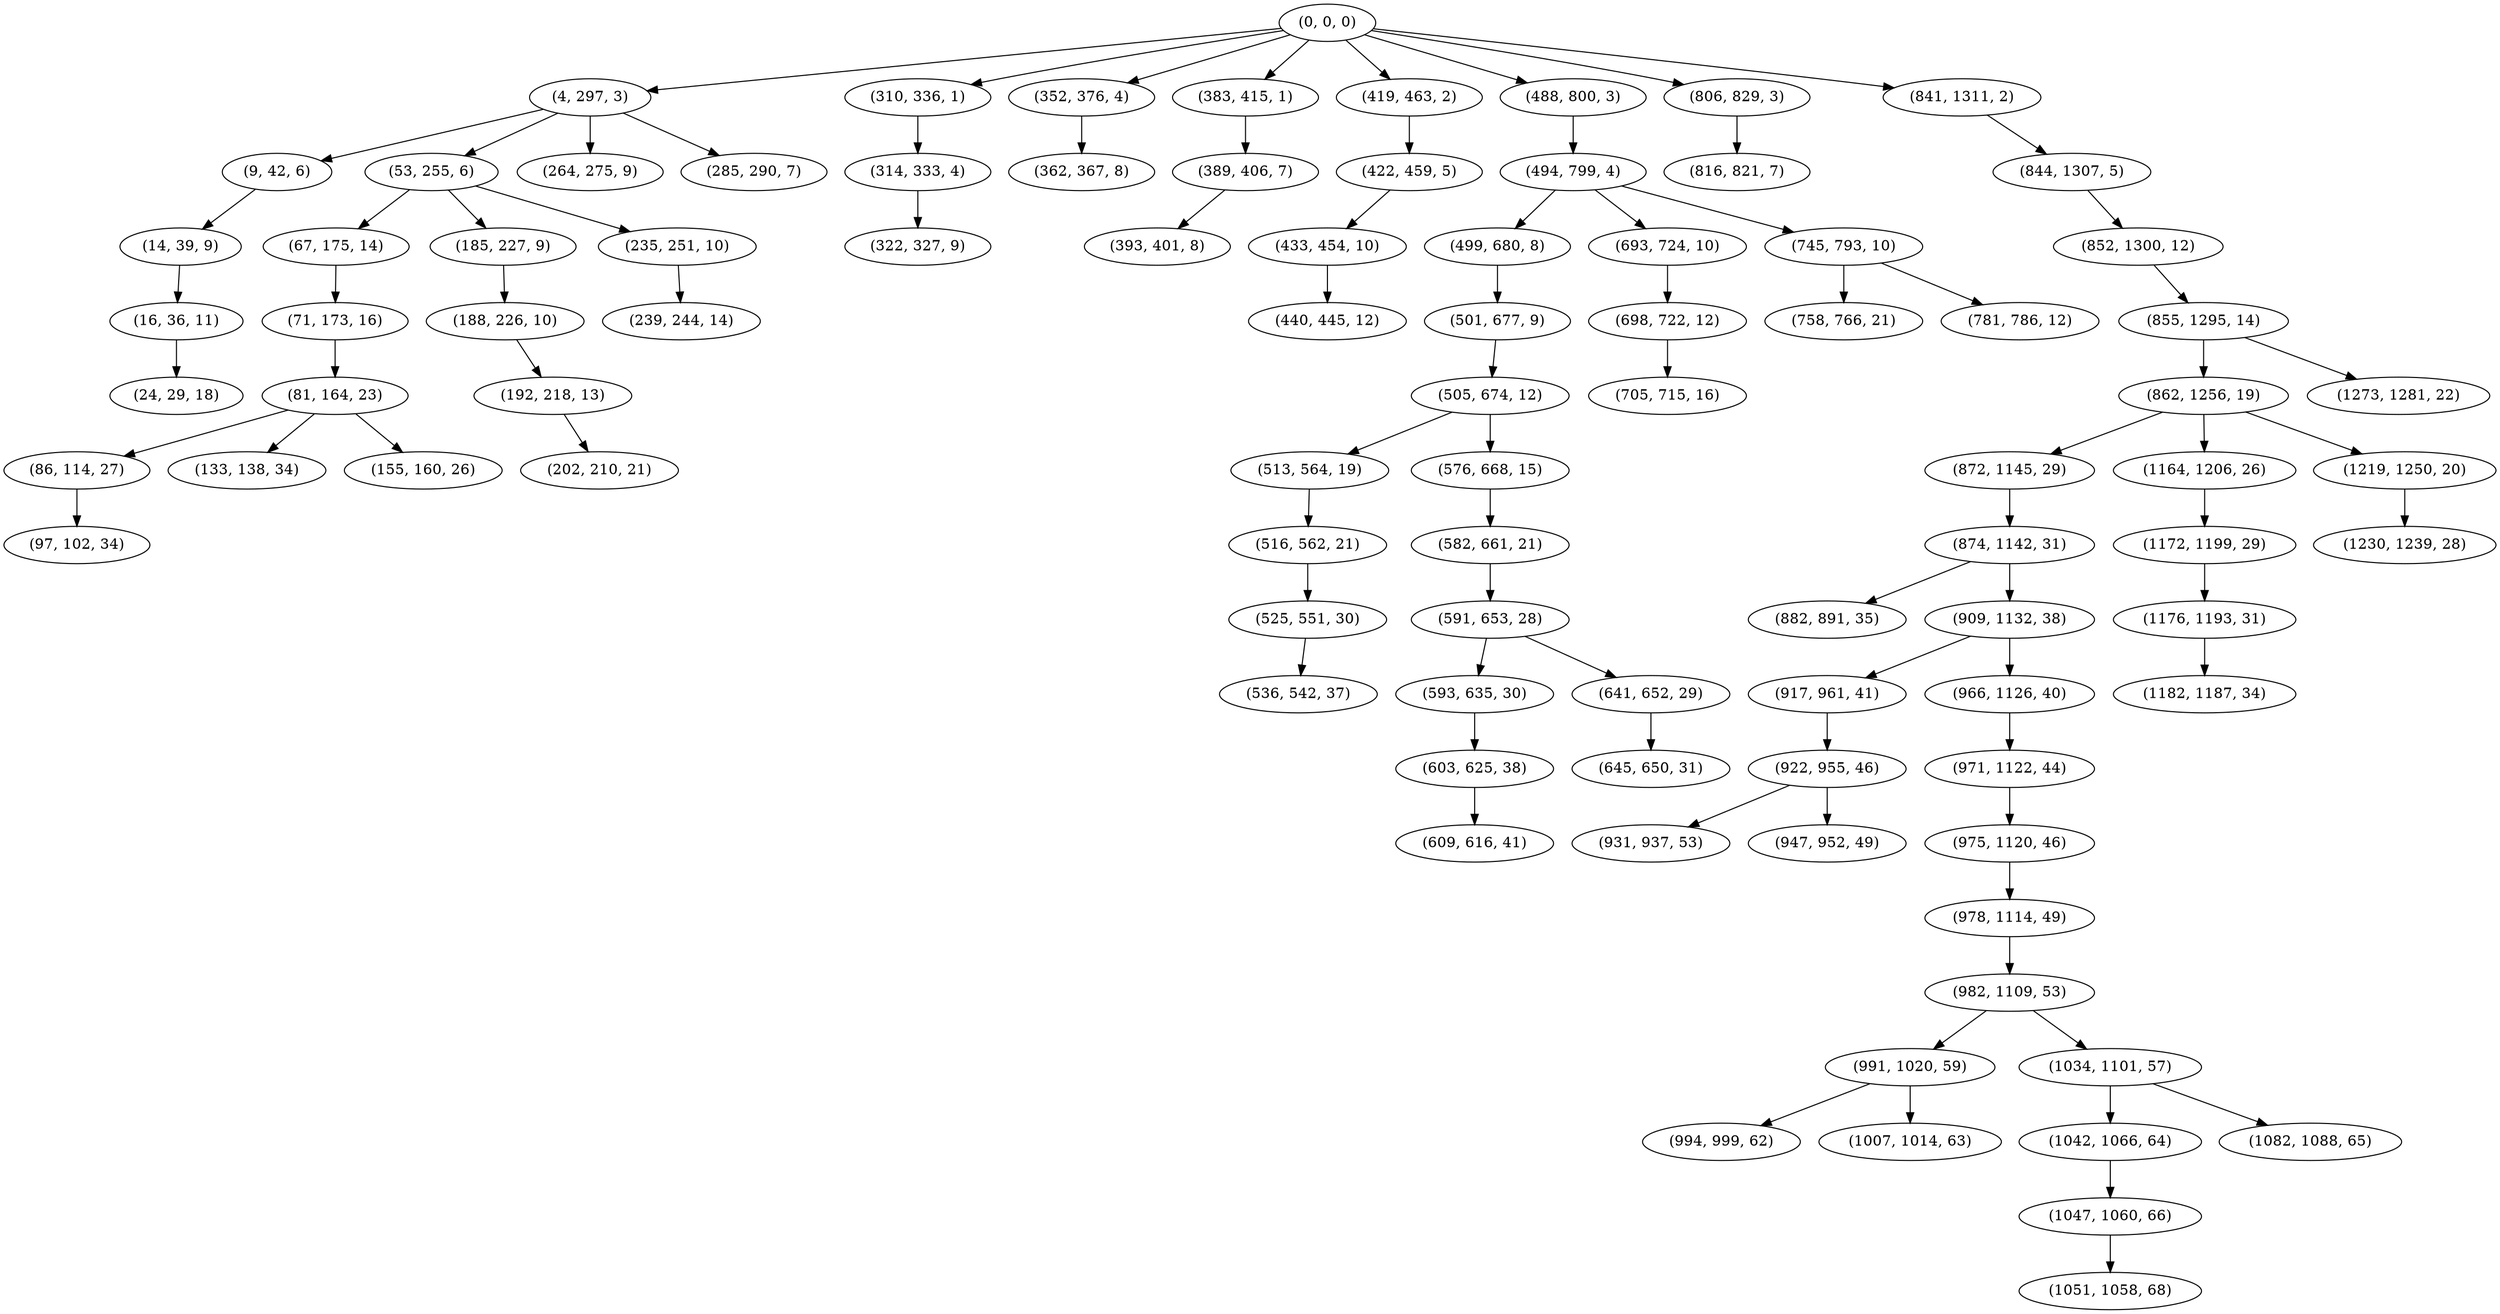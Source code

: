 digraph tree {
    "(0, 0, 0)";
    "(4, 297, 3)";
    "(9, 42, 6)";
    "(14, 39, 9)";
    "(16, 36, 11)";
    "(24, 29, 18)";
    "(53, 255, 6)";
    "(67, 175, 14)";
    "(71, 173, 16)";
    "(81, 164, 23)";
    "(86, 114, 27)";
    "(97, 102, 34)";
    "(133, 138, 34)";
    "(155, 160, 26)";
    "(185, 227, 9)";
    "(188, 226, 10)";
    "(192, 218, 13)";
    "(202, 210, 21)";
    "(235, 251, 10)";
    "(239, 244, 14)";
    "(264, 275, 9)";
    "(285, 290, 7)";
    "(310, 336, 1)";
    "(314, 333, 4)";
    "(322, 327, 9)";
    "(352, 376, 4)";
    "(362, 367, 8)";
    "(383, 415, 1)";
    "(389, 406, 7)";
    "(393, 401, 8)";
    "(419, 463, 2)";
    "(422, 459, 5)";
    "(433, 454, 10)";
    "(440, 445, 12)";
    "(488, 800, 3)";
    "(494, 799, 4)";
    "(499, 680, 8)";
    "(501, 677, 9)";
    "(505, 674, 12)";
    "(513, 564, 19)";
    "(516, 562, 21)";
    "(525, 551, 30)";
    "(536, 542, 37)";
    "(576, 668, 15)";
    "(582, 661, 21)";
    "(591, 653, 28)";
    "(593, 635, 30)";
    "(603, 625, 38)";
    "(609, 616, 41)";
    "(641, 652, 29)";
    "(645, 650, 31)";
    "(693, 724, 10)";
    "(698, 722, 12)";
    "(705, 715, 16)";
    "(745, 793, 10)";
    "(758, 766, 21)";
    "(781, 786, 12)";
    "(806, 829, 3)";
    "(816, 821, 7)";
    "(841, 1311, 2)";
    "(844, 1307, 5)";
    "(852, 1300, 12)";
    "(855, 1295, 14)";
    "(862, 1256, 19)";
    "(872, 1145, 29)";
    "(874, 1142, 31)";
    "(882, 891, 35)";
    "(909, 1132, 38)";
    "(917, 961, 41)";
    "(922, 955, 46)";
    "(931, 937, 53)";
    "(947, 952, 49)";
    "(966, 1126, 40)";
    "(971, 1122, 44)";
    "(975, 1120, 46)";
    "(978, 1114, 49)";
    "(982, 1109, 53)";
    "(991, 1020, 59)";
    "(994, 999, 62)";
    "(1007, 1014, 63)";
    "(1034, 1101, 57)";
    "(1042, 1066, 64)";
    "(1047, 1060, 66)";
    "(1051, 1058, 68)";
    "(1082, 1088, 65)";
    "(1164, 1206, 26)";
    "(1172, 1199, 29)";
    "(1176, 1193, 31)";
    "(1182, 1187, 34)";
    "(1219, 1250, 20)";
    "(1230, 1239, 28)";
    "(1273, 1281, 22)";
    "(0, 0, 0)" -> "(4, 297, 3)";
    "(0, 0, 0)" -> "(310, 336, 1)";
    "(0, 0, 0)" -> "(352, 376, 4)";
    "(0, 0, 0)" -> "(383, 415, 1)";
    "(0, 0, 0)" -> "(419, 463, 2)";
    "(0, 0, 0)" -> "(488, 800, 3)";
    "(0, 0, 0)" -> "(806, 829, 3)";
    "(0, 0, 0)" -> "(841, 1311, 2)";
    "(4, 297, 3)" -> "(9, 42, 6)";
    "(4, 297, 3)" -> "(53, 255, 6)";
    "(4, 297, 3)" -> "(264, 275, 9)";
    "(4, 297, 3)" -> "(285, 290, 7)";
    "(9, 42, 6)" -> "(14, 39, 9)";
    "(14, 39, 9)" -> "(16, 36, 11)";
    "(16, 36, 11)" -> "(24, 29, 18)";
    "(53, 255, 6)" -> "(67, 175, 14)";
    "(53, 255, 6)" -> "(185, 227, 9)";
    "(53, 255, 6)" -> "(235, 251, 10)";
    "(67, 175, 14)" -> "(71, 173, 16)";
    "(71, 173, 16)" -> "(81, 164, 23)";
    "(81, 164, 23)" -> "(86, 114, 27)";
    "(81, 164, 23)" -> "(133, 138, 34)";
    "(81, 164, 23)" -> "(155, 160, 26)";
    "(86, 114, 27)" -> "(97, 102, 34)";
    "(185, 227, 9)" -> "(188, 226, 10)";
    "(188, 226, 10)" -> "(192, 218, 13)";
    "(192, 218, 13)" -> "(202, 210, 21)";
    "(235, 251, 10)" -> "(239, 244, 14)";
    "(310, 336, 1)" -> "(314, 333, 4)";
    "(314, 333, 4)" -> "(322, 327, 9)";
    "(352, 376, 4)" -> "(362, 367, 8)";
    "(383, 415, 1)" -> "(389, 406, 7)";
    "(389, 406, 7)" -> "(393, 401, 8)";
    "(419, 463, 2)" -> "(422, 459, 5)";
    "(422, 459, 5)" -> "(433, 454, 10)";
    "(433, 454, 10)" -> "(440, 445, 12)";
    "(488, 800, 3)" -> "(494, 799, 4)";
    "(494, 799, 4)" -> "(499, 680, 8)";
    "(494, 799, 4)" -> "(693, 724, 10)";
    "(494, 799, 4)" -> "(745, 793, 10)";
    "(499, 680, 8)" -> "(501, 677, 9)";
    "(501, 677, 9)" -> "(505, 674, 12)";
    "(505, 674, 12)" -> "(513, 564, 19)";
    "(505, 674, 12)" -> "(576, 668, 15)";
    "(513, 564, 19)" -> "(516, 562, 21)";
    "(516, 562, 21)" -> "(525, 551, 30)";
    "(525, 551, 30)" -> "(536, 542, 37)";
    "(576, 668, 15)" -> "(582, 661, 21)";
    "(582, 661, 21)" -> "(591, 653, 28)";
    "(591, 653, 28)" -> "(593, 635, 30)";
    "(591, 653, 28)" -> "(641, 652, 29)";
    "(593, 635, 30)" -> "(603, 625, 38)";
    "(603, 625, 38)" -> "(609, 616, 41)";
    "(641, 652, 29)" -> "(645, 650, 31)";
    "(693, 724, 10)" -> "(698, 722, 12)";
    "(698, 722, 12)" -> "(705, 715, 16)";
    "(745, 793, 10)" -> "(758, 766, 21)";
    "(745, 793, 10)" -> "(781, 786, 12)";
    "(806, 829, 3)" -> "(816, 821, 7)";
    "(841, 1311, 2)" -> "(844, 1307, 5)";
    "(844, 1307, 5)" -> "(852, 1300, 12)";
    "(852, 1300, 12)" -> "(855, 1295, 14)";
    "(855, 1295, 14)" -> "(862, 1256, 19)";
    "(855, 1295, 14)" -> "(1273, 1281, 22)";
    "(862, 1256, 19)" -> "(872, 1145, 29)";
    "(862, 1256, 19)" -> "(1164, 1206, 26)";
    "(862, 1256, 19)" -> "(1219, 1250, 20)";
    "(872, 1145, 29)" -> "(874, 1142, 31)";
    "(874, 1142, 31)" -> "(882, 891, 35)";
    "(874, 1142, 31)" -> "(909, 1132, 38)";
    "(909, 1132, 38)" -> "(917, 961, 41)";
    "(909, 1132, 38)" -> "(966, 1126, 40)";
    "(917, 961, 41)" -> "(922, 955, 46)";
    "(922, 955, 46)" -> "(931, 937, 53)";
    "(922, 955, 46)" -> "(947, 952, 49)";
    "(966, 1126, 40)" -> "(971, 1122, 44)";
    "(971, 1122, 44)" -> "(975, 1120, 46)";
    "(975, 1120, 46)" -> "(978, 1114, 49)";
    "(978, 1114, 49)" -> "(982, 1109, 53)";
    "(982, 1109, 53)" -> "(991, 1020, 59)";
    "(982, 1109, 53)" -> "(1034, 1101, 57)";
    "(991, 1020, 59)" -> "(994, 999, 62)";
    "(991, 1020, 59)" -> "(1007, 1014, 63)";
    "(1034, 1101, 57)" -> "(1042, 1066, 64)";
    "(1034, 1101, 57)" -> "(1082, 1088, 65)";
    "(1042, 1066, 64)" -> "(1047, 1060, 66)";
    "(1047, 1060, 66)" -> "(1051, 1058, 68)";
    "(1164, 1206, 26)" -> "(1172, 1199, 29)";
    "(1172, 1199, 29)" -> "(1176, 1193, 31)";
    "(1176, 1193, 31)" -> "(1182, 1187, 34)";
    "(1219, 1250, 20)" -> "(1230, 1239, 28)";
}
